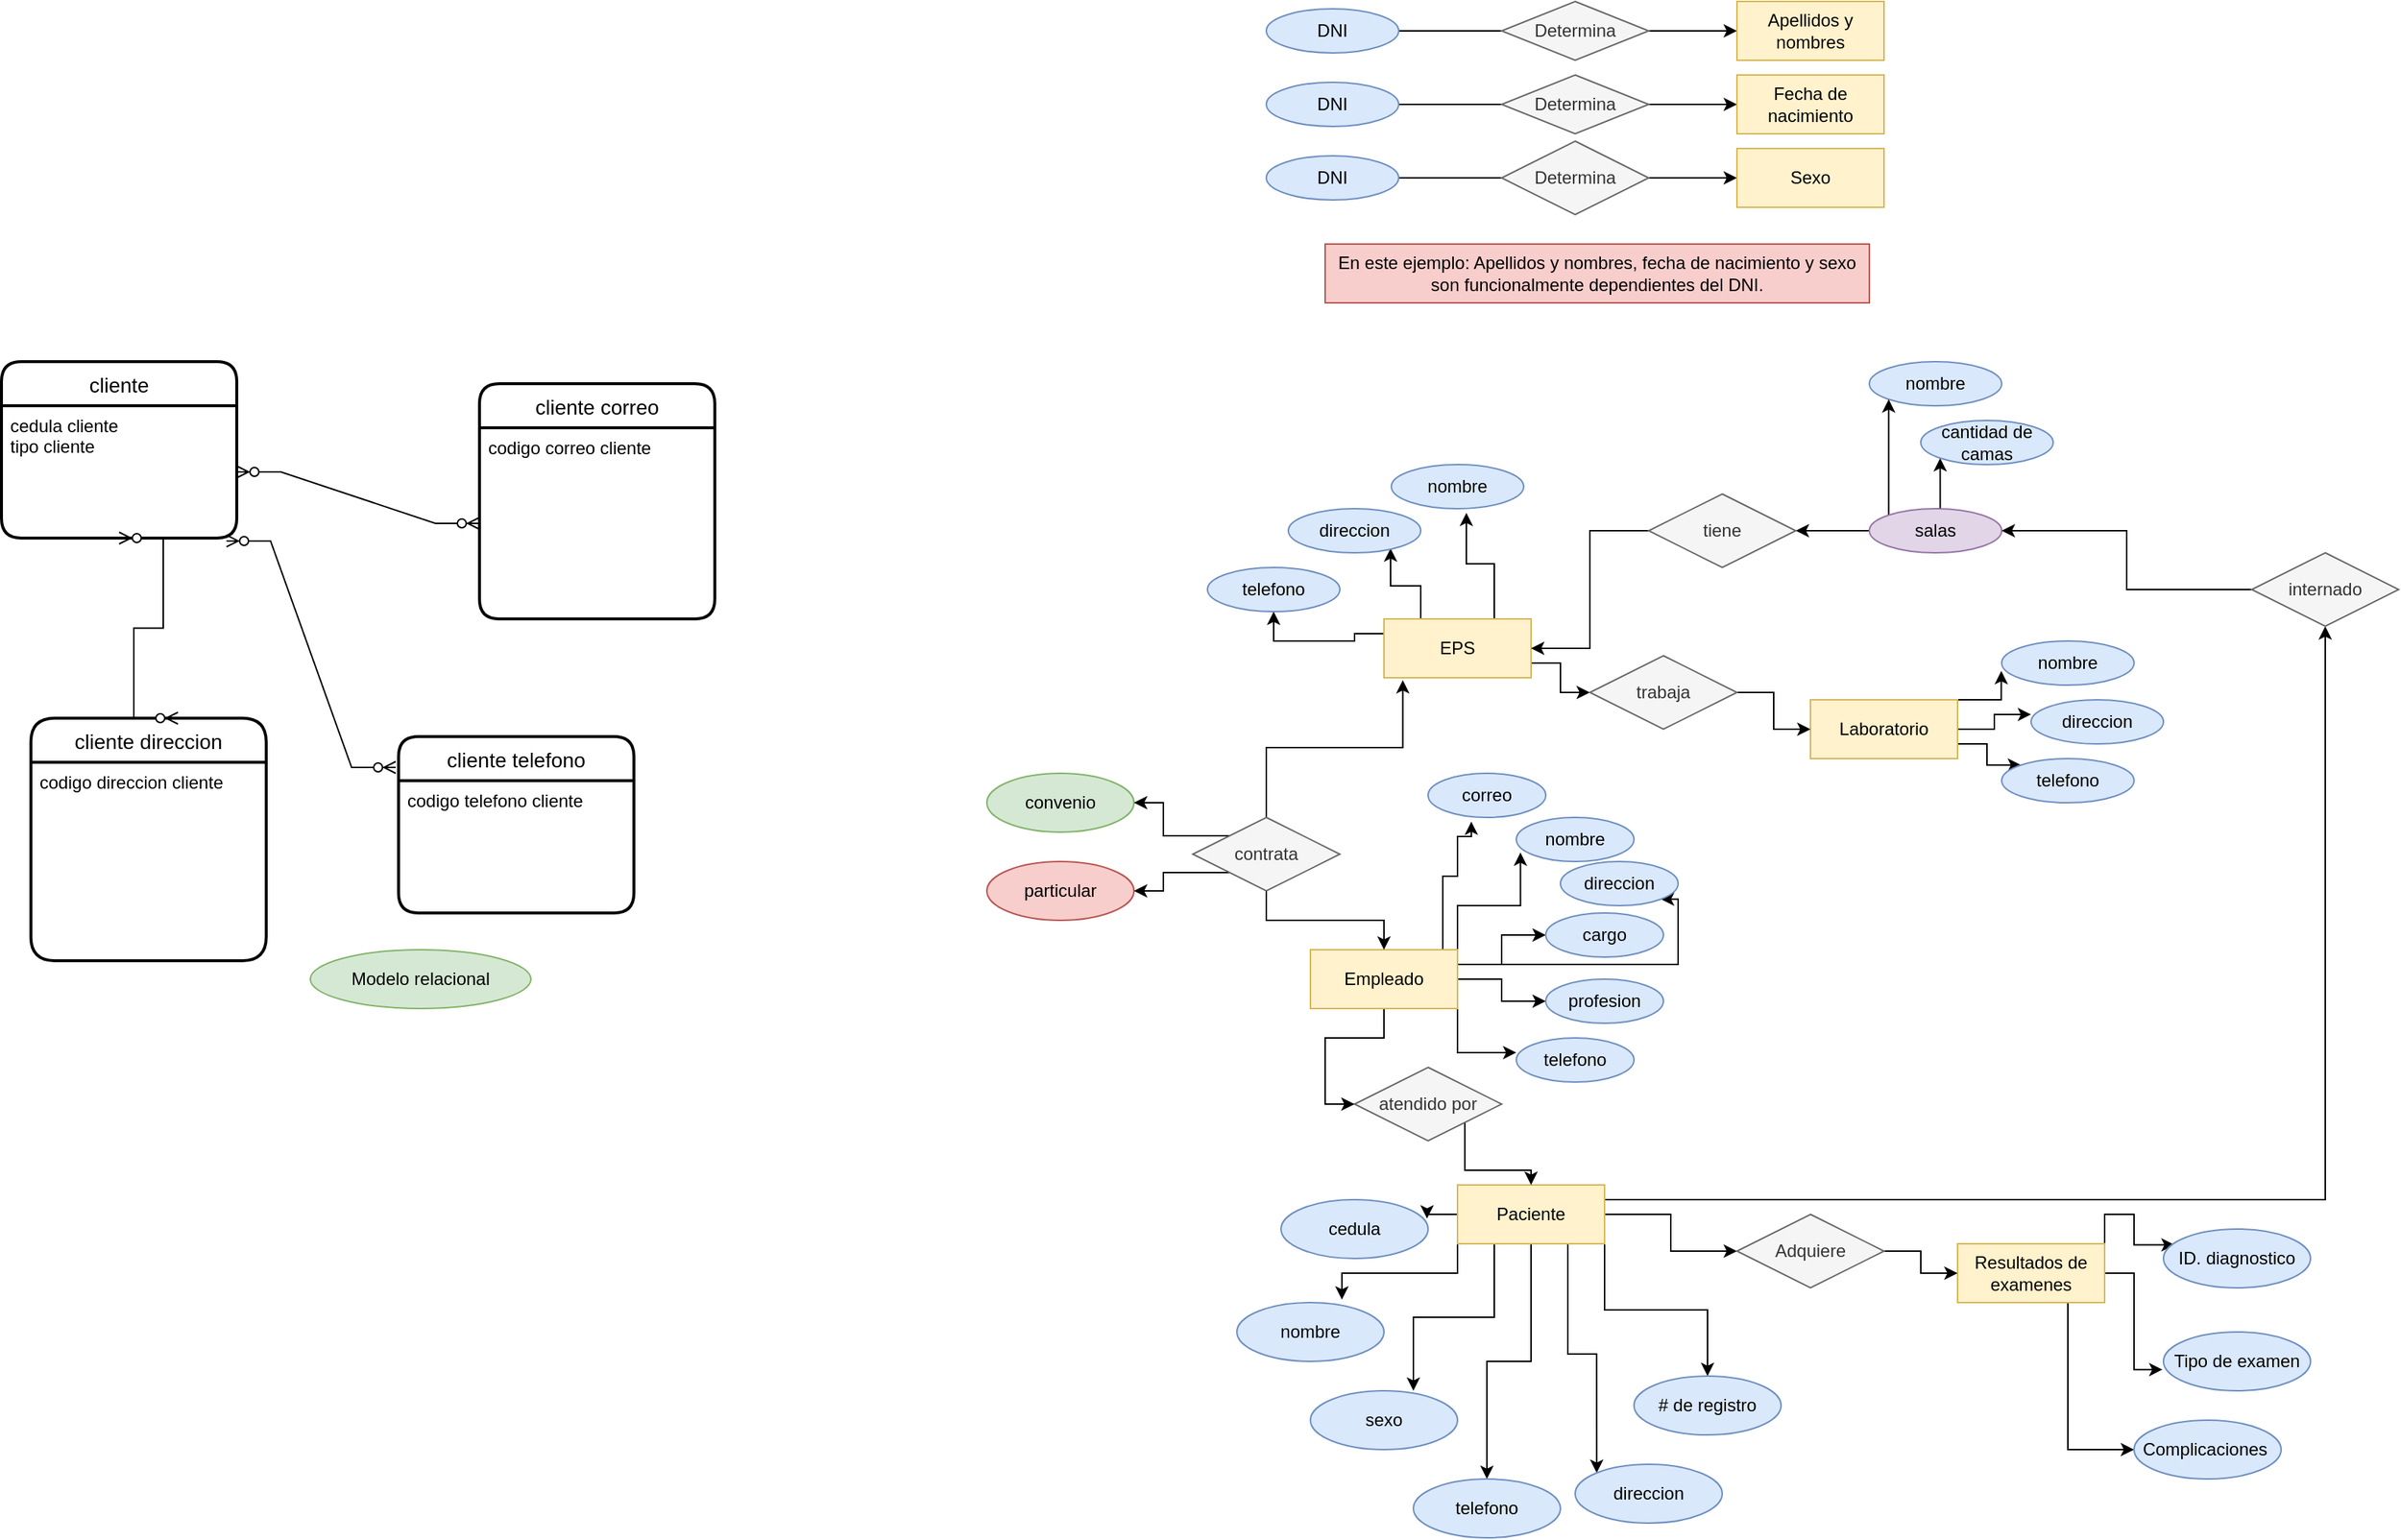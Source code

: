 <mxfile version="20.5.3" type="github">
  <diagram id="R2lEEEUBdFMjLlhIrx00" name="Page-1">
    <mxGraphModel dx="1443" dy="326" grid="1" gridSize="10" guides="1" tooltips="1" connect="1" arrows="1" fold="1" page="1" pageScale="1" pageWidth="850" pageHeight="1100" math="0" shadow="0" extFonts="Permanent Marker^https://fonts.googleapis.com/css?family=Permanent+Marker">
      <root>
        <mxCell id="0" />
        <mxCell id="1" parent="0" />
        <mxCell id="wcv3OCUCdkgHgL7QRKe5-50" style="edgeStyle=orthogonalEdgeStyle;rounded=0;orthogonalLoop=1;jettySize=auto;html=1;exitX=1;exitY=0.75;exitDx=0;exitDy=0;entryX=0;entryY=0.5;entryDx=0;entryDy=0;" parent="1" source="wcv3OCUCdkgHgL7QRKe5-1" target="wcv3OCUCdkgHgL7QRKe5-33" edge="1">
          <mxGeometry relative="1" as="geometry" />
        </mxCell>
        <mxCell id="wcv3OCUCdkgHgL7QRKe5-56" style="edgeStyle=orthogonalEdgeStyle;rounded=0;orthogonalLoop=1;jettySize=auto;html=1;exitX=0.75;exitY=0;exitDx=0;exitDy=0;entryX=0.567;entryY=1.094;entryDx=0;entryDy=0;entryPerimeter=0;" parent="1" source="wcv3OCUCdkgHgL7QRKe5-1" target="wcv3OCUCdkgHgL7QRKe5-31" edge="1">
          <mxGeometry relative="1" as="geometry" />
        </mxCell>
        <mxCell id="wcv3OCUCdkgHgL7QRKe5-57" style="edgeStyle=orthogonalEdgeStyle;rounded=0;orthogonalLoop=1;jettySize=auto;html=1;exitX=0.25;exitY=0;exitDx=0;exitDy=0;entryX=0.772;entryY=0.899;entryDx=0;entryDy=0;entryPerimeter=0;" parent="1" source="wcv3OCUCdkgHgL7QRKe5-1" target="wcv3OCUCdkgHgL7QRKe5-32" edge="1">
          <mxGeometry relative="1" as="geometry" />
        </mxCell>
        <mxCell id="wcv3OCUCdkgHgL7QRKe5-59" style="edgeStyle=orthogonalEdgeStyle;rounded=0;orthogonalLoop=1;jettySize=auto;html=1;exitX=0;exitY=0.25;exitDx=0;exitDy=0;" parent="1" source="wcv3OCUCdkgHgL7QRKe5-1" target="wcv3OCUCdkgHgL7QRKe5-19" edge="1">
          <mxGeometry relative="1" as="geometry" />
        </mxCell>
        <mxCell id="wcv3OCUCdkgHgL7QRKe5-1" value="EPS" style="whiteSpace=wrap;html=1;align=center;fillColor=#fff2cc;strokeColor=#d6b656;" parent="1" vertex="1">
          <mxGeometry x="110" y="455" width="100" height="40" as="geometry" />
        </mxCell>
        <mxCell id="wcv3OCUCdkgHgL7QRKe5-3" value="nombre" style="ellipse;whiteSpace=wrap;html=1;align=center;fillColor=#dae8fc;strokeColor=#6c8ebf;" parent="1" vertex="1">
          <mxGeometry x="440" y="280" width="90" height="30" as="geometry" />
        </mxCell>
        <mxCell id="wcv3OCUCdkgHgL7QRKe5-52" style="edgeStyle=orthogonalEdgeStyle;rounded=0;orthogonalLoop=1;jettySize=auto;html=1;exitX=1;exitY=0;exitDx=0;exitDy=0;entryX=-0.003;entryY=0.68;entryDx=0;entryDy=0;entryPerimeter=0;" parent="1" source="wcv3OCUCdkgHgL7QRKe5-4" target="wcv3OCUCdkgHgL7QRKe5-37" edge="1">
          <mxGeometry relative="1" as="geometry" />
        </mxCell>
        <mxCell id="wcv3OCUCdkgHgL7QRKe5-53" style="edgeStyle=orthogonalEdgeStyle;rounded=0;orthogonalLoop=1;jettySize=auto;html=1;exitX=1;exitY=0.5;exitDx=0;exitDy=0;entryX=0;entryY=0.333;entryDx=0;entryDy=0;entryPerimeter=0;" parent="1" source="wcv3OCUCdkgHgL7QRKe5-4" target="wcv3OCUCdkgHgL7QRKe5-36" edge="1">
          <mxGeometry relative="1" as="geometry" />
        </mxCell>
        <mxCell id="wcv3OCUCdkgHgL7QRKe5-54" style="edgeStyle=orthogonalEdgeStyle;rounded=0;orthogonalLoop=1;jettySize=auto;html=1;exitX=1;exitY=0.75;exitDx=0;exitDy=0;entryX=0;entryY=0;entryDx=0;entryDy=0;" parent="1" source="wcv3OCUCdkgHgL7QRKe5-4" target="wcv3OCUCdkgHgL7QRKe5-35" edge="1">
          <mxGeometry relative="1" as="geometry" />
        </mxCell>
        <mxCell id="wcv3OCUCdkgHgL7QRKe5-4" value="Laboratorio" style="whiteSpace=wrap;html=1;align=center;fillColor=#fff2cc;strokeColor=#d6b656;" parent="1" vertex="1">
          <mxGeometry x="400" y="510" width="100" height="40" as="geometry" />
        </mxCell>
        <mxCell id="wcv3OCUCdkgHgL7QRKe5-42" style="edgeStyle=orthogonalEdgeStyle;rounded=0;orthogonalLoop=1;jettySize=auto;html=1;exitX=1;exitY=0.25;exitDx=0;exitDy=0;entryX=0.5;entryY=1;entryDx=0;entryDy=0;" parent="1" source="wcv3OCUCdkgHgL7QRKe5-5" target="wcv3OCUCdkgHgL7QRKe5-40" edge="1">
          <mxGeometry relative="1" as="geometry" />
        </mxCell>
        <mxCell id="wcv3OCUCdkgHgL7QRKe5-77" style="edgeStyle=orthogonalEdgeStyle;rounded=0;orthogonalLoop=1;jettySize=auto;html=1;exitX=0;exitY=0.5;exitDx=0;exitDy=0;entryX=0.993;entryY=0.321;entryDx=0;entryDy=0;entryPerimeter=0;" parent="1" source="wcv3OCUCdkgHgL7QRKe5-5" target="wcv3OCUCdkgHgL7QRKe5-11" edge="1">
          <mxGeometry relative="1" as="geometry" />
        </mxCell>
        <mxCell id="wcv3OCUCdkgHgL7QRKe5-78" style="edgeStyle=orthogonalEdgeStyle;rounded=0;orthogonalLoop=1;jettySize=auto;html=1;exitX=0;exitY=1;exitDx=0;exitDy=0;entryX=0.714;entryY=-0.05;entryDx=0;entryDy=0;entryPerimeter=0;" parent="1" source="wcv3OCUCdkgHgL7QRKe5-5" target="wcv3OCUCdkgHgL7QRKe5-15" edge="1">
          <mxGeometry relative="1" as="geometry" />
        </mxCell>
        <mxCell id="wcv3OCUCdkgHgL7QRKe5-79" style="edgeStyle=orthogonalEdgeStyle;rounded=0;orthogonalLoop=1;jettySize=auto;html=1;exitX=0.25;exitY=1;exitDx=0;exitDy=0;entryX=0.7;entryY=0;entryDx=0;entryDy=0;entryPerimeter=0;" parent="1" source="wcv3OCUCdkgHgL7QRKe5-5" target="wcv3OCUCdkgHgL7QRKe5-16" edge="1">
          <mxGeometry relative="1" as="geometry" />
        </mxCell>
        <mxCell id="wcv3OCUCdkgHgL7QRKe5-80" style="edgeStyle=orthogonalEdgeStyle;rounded=0;orthogonalLoop=1;jettySize=auto;html=1;exitX=0.5;exitY=1;exitDx=0;exitDy=0;entryX=0.5;entryY=0;entryDx=0;entryDy=0;" parent="1" source="wcv3OCUCdkgHgL7QRKe5-5" target="wcv3OCUCdkgHgL7QRKe5-14" edge="1">
          <mxGeometry relative="1" as="geometry" />
        </mxCell>
        <mxCell id="wcv3OCUCdkgHgL7QRKe5-81" style="edgeStyle=orthogonalEdgeStyle;rounded=0;orthogonalLoop=1;jettySize=auto;html=1;exitX=0.75;exitY=1;exitDx=0;exitDy=0;entryX=0;entryY=0;entryDx=0;entryDy=0;" parent="1" source="wcv3OCUCdkgHgL7QRKe5-5" target="wcv3OCUCdkgHgL7QRKe5-13" edge="1">
          <mxGeometry relative="1" as="geometry" />
        </mxCell>
        <mxCell id="wcv3OCUCdkgHgL7QRKe5-82" style="edgeStyle=orthogonalEdgeStyle;rounded=0;orthogonalLoop=1;jettySize=auto;html=1;exitX=1;exitY=1;exitDx=0;exitDy=0;" parent="1" source="wcv3OCUCdkgHgL7QRKe5-5" target="wcv3OCUCdkgHgL7QRKe5-12" edge="1">
          <mxGeometry relative="1" as="geometry" />
        </mxCell>
        <mxCell id="wcv3OCUCdkgHgL7QRKe5-83" style="edgeStyle=orthogonalEdgeStyle;rounded=0;orthogonalLoop=1;jettySize=auto;html=1;exitX=1;exitY=0.5;exitDx=0;exitDy=0;" parent="1" source="wcv3OCUCdkgHgL7QRKe5-5" target="wcv3OCUCdkgHgL7QRKe5-7" edge="1">
          <mxGeometry relative="1" as="geometry" />
        </mxCell>
        <mxCell id="wcv3OCUCdkgHgL7QRKe5-5" value="Paciente" style="whiteSpace=wrap;html=1;align=center;fillColor=#fff2cc;strokeColor=#d6b656;" parent="1" vertex="1">
          <mxGeometry x="160" y="840" width="100" height="40" as="geometry" />
        </mxCell>
        <mxCell id="wcv3OCUCdkgHgL7QRKe5-85" style="edgeStyle=orthogonalEdgeStyle;rounded=0;orthogonalLoop=1;jettySize=auto;html=1;exitX=1;exitY=0;exitDx=0;exitDy=0;entryX=0.076;entryY=0.269;entryDx=0;entryDy=0;entryPerimeter=0;" parent="1" source="wcv3OCUCdkgHgL7QRKe5-6" target="wcv3OCUCdkgHgL7QRKe5-8" edge="1">
          <mxGeometry relative="1" as="geometry" />
        </mxCell>
        <mxCell id="wcv3OCUCdkgHgL7QRKe5-86" style="edgeStyle=orthogonalEdgeStyle;rounded=0;orthogonalLoop=1;jettySize=auto;html=1;exitX=1;exitY=0.5;exitDx=0;exitDy=0;entryX=-0.007;entryY=0.64;entryDx=0;entryDy=0;entryPerimeter=0;" parent="1" source="wcv3OCUCdkgHgL7QRKe5-6" target="wcv3OCUCdkgHgL7QRKe5-9" edge="1">
          <mxGeometry relative="1" as="geometry" />
        </mxCell>
        <mxCell id="wcv3OCUCdkgHgL7QRKe5-87" style="edgeStyle=orthogonalEdgeStyle;rounded=0;orthogonalLoop=1;jettySize=auto;html=1;exitX=0.75;exitY=1;exitDx=0;exitDy=0;entryX=0;entryY=0.5;entryDx=0;entryDy=0;" parent="1" source="wcv3OCUCdkgHgL7QRKe5-6" target="wcv3OCUCdkgHgL7QRKe5-10" edge="1">
          <mxGeometry relative="1" as="geometry" />
        </mxCell>
        <mxCell id="wcv3OCUCdkgHgL7QRKe5-6" value="Resultados de examenes" style="whiteSpace=wrap;html=1;align=center;fillColor=#fff2cc;strokeColor=#d6b656;" parent="1" vertex="1">
          <mxGeometry x="500" y="880" width="100" height="40" as="geometry" />
        </mxCell>
        <mxCell id="wcv3OCUCdkgHgL7QRKe5-84" style="edgeStyle=orthogonalEdgeStyle;rounded=0;orthogonalLoop=1;jettySize=auto;html=1;exitX=1;exitY=0.5;exitDx=0;exitDy=0;entryX=0;entryY=0.5;entryDx=0;entryDy=0;" parent="1" source="wcv3OCUCdkgHgL7QRKe5-7" target="wcv3OCUCdkgHgL7QRKe5-6" edge="1">
          <mxGeometry relative="1" as="geometry" />
        </mxCell>
        <mxCell id="wcv3OCUCdkgHgL7QRKe5-7" value="Adquiere" style="shape=rhombus;perimeter=rhombusPerimeter;whiteSpace=wrap;html=1;align=center;fillColor=#f5f5f5;fontColor=#333333;strokeColor=#666666;" parent="1" vertex="1">
          <mxGeometry x="350" y="860" width="100" height="50" as="geometry" />
        </mxCell>
        <mxCell id="wcv3OCUCdkgHgL7QRKe5-8" value="ID. diagnostico" style="ellipse;whiteSpace=wrap;html=1;align=center;fillColor=#dae8fc;strokeColor=#6c8ebf;" parent="1" vertex="1">
          <mxGeometry x="640" y="870" width="100" height="40" as="geometry" />
        </mxCell>
        <mxCell id="wcv3OCUCdkgHgL7QRKe5-9" value="Tipo de examen" style="ellipse;whiteSpace=wrap;html=1;align=center;fillColor=#dae8fc;strokeColor=#6c8ebf;" parent="1" vertex="1">
          <mxGeometry x="640" y="940" width="100" height="40" as="geometry" />
        </mxCell>
        <mxCell id="wcv3OCUCdkgHgL7QRKe5-10" value="Complicaciones&amp;nbsp;" style="ellipse;whiteSpace=wrap;html=1;align=center;fillColor=#dae8fc;strokeColor=#6c8ebf;" parent="1" vertex="1">
          <mxGeometry x="620" y="1000" width="100" height="40" as="geometry" />
        </mxCell>
        <mxCell id="wcv3OCUCdkgHgL7QRKe5-11" value="cedula" style="ellipse;whiteSpace=wrap;html=1;align=center;fillColor=#dae8fc;strokeColor=#6c8ebf;" parent="1" vertex="1">
          <mxGeometry x="40" y="850" width="100" height="40" as="geometry" />
        </mxCell>
        <mxCell id="wcv3OCUCdkgHgL7QRKe5-12" value="# de registro" style="ellipse;whiteSpace=wrap;html=1;align=center;fillColor=#dae8fc;strokeColor=#6c8ebf;" parent="1" vertex="1">
          <mxGeometry x="280" y="970" width="100" height="40" as="geometry" />
        </mxCell>
        <mxCell id="wcv3OCUCdkgHgL7QRKe5-13" value="direccion" style="ellipse;whiteSpace=wrap;html=1;align=center;fillColor=#dae8fc;strokeColor=#6c8ebf;" parent="1" vertex="1">
          <mxGeometry x="240" y="1030" width="100" height="40" as="geometry" />
        </mxCell>
        <mxCell id="wcv3OCUCdkgHgL7QRKe5-14" value="telefono" style="ellipse;whiteSpace=wrap;html=1;align=center;fillColor=#dae8fc;strokeColor=#6c8ebf;" parent="1" vertex="1">
          <mxGeometry x="130" y="1040" width="100" height="40" as="geometry" />
        </mxCell>
        <mxCell id="wcv3OCUCdkgHgL7QRKe5-15" value="nombre" style="ellipse;whiteSpace=wrap;html=1;align=center;fillColor=#dae8fc;strokeColor=#6c8ebf;" parent="1" vertex="1">
          <mxGeometry x="10" y="920" width="100" height="40" as="geometry" />
        </mxCell>
        <mxCell id="wcv3OCUCdkgHgL7QRKe5-16" value="sexo" style="ellipse;whiteSpace=wrap;html=1;align=center;fillColor=#dae8fc;strokeColor=#6c8ebf;" parent="1" vertex="1">
          <mxGeometry x="60" y="980" width="100" height="40" as="geometry" />
        </mxCell>
        <mxCell id="wcv3OCUCdkgHgL7QRKe5-76" style="edgeStyle=orthogonalEdgeStyle;rounded=0;orthogonalLoop=1;jettySize=auto;html=1;exitX=1;exitY=1;exitDx=0;exitDy=0;" parent="1" source="wcv3OCUCdkgHgL7QRKe5-17" target="wcv3OCUCdkgHgL7QRKe5-5" edge="1">
          <mxGeometry relative="1" as="geometry" />
        </mxCell>
        <mxCell id="wcv3OCUCdkgHgL7QRKe5-17" value="atendido por" style="shape=rhombus;perimeter=rhombusPerimeter;whiteSpace=wrap;html=1;align=center;fillColor=#f5f5f5;fontColor=#333333;strokeColor=#666666;" parent="1" vertex="1">
          <mxGeometry x="90" y="760" width="100" height="50" as="geometry" />
        </mxCell>
        <mxCell id="wcv3OCUCdkgHgL7QRKe5-65" style="edgeStyle=orthogonalEdgeStyle;rounded=0;orthogonalLoop=1;jettySize=auto;html=1;entryX=0.367;entryY=1.094;entryDx=0;entryDy=0;entryPerimeter=0;" parent="1" target="wcv3OCUCdkgHgL7QRKe5-20" edge="1">
          <mxGeometry relative="1" as="geometry">
            <mxPoint x="160" y="680" as="sourcePoint" />
            <Array as="points">
              <mxPoint x="150" y="680" />
              <mxPoint x="150" y="630" />
              <mxPoint x="160" y="630" />
              <mxPoint x="160" y="603" />
              <mxPoint x="169" y="603" />
            </Array>
          </mxGeometry>
        </mxCell>
        <mxCell id="wcv3OCUCdkgHgL7QRKe5-68" style="edgeStyle=orthogonalEdgeStyle;rounded=0;orthogonalLoop=1;jettySize=auto;html=1;exitX=1;exitY=0;exitDx=0;exitDy=0;entryX=0.035;entryY=0.795;entryDx=0;entryDy=0;entryPerimeter=0;" parent="1" source="wcv3OCUCdkgHgL7QRKe5-18" target="wcv3OCUCdkgHgL7QRKe5-26" edge="1">
          <mxGeometry relative="1" as="geometry" />
        </mxCell>
        <mxCell id="wcv3OCUCdkgHgL7QRKe5-69" style="edgeStyle=orthogonalEdgeStyle;rounded=0;orthogonalLoop=1;jettySize=auto;html=1;exitX=1;exitY=0.25;exitDx=0;exitDy=0;entryX=1;entryY=1;entryDx=0;entryDy=0;" parent="1" source="wcv3OCUCdkgHgL7QRKe5-18" target="wcv3OCUCdkgHgL7QRKe5-27" edge="1">
          <mxGeometry relative="1" as="geometry">
            <Array as="points">
              <mxPoint x="310" y="690" />
              <mxPoint x="310" y="645" />
            </Array>
          </mxGeometry>
        </mxCell>
        <mxCell id="wcv3OCUCdkgHgL7QRKe5-70" style="edgeStyle=orthogonalEdgeStyle;rounded=0;orthogonalLoop=1;jettySize=auto;html=1;exitX=1;exitY=0.25;exitDx=0;exitDy=0;entryX=0;entryY=0.5;entryDx=0;entryDy=0;" parent="1" source="wcv3OCUCdkgHgL7QRKe5-18" target="wcv3OCUCdkgHgL7QRKe5-28" edge="1">
          <mxGeometry relative="1" as="geometry" />
        </mxCell>
        <mxCell id="wcv3OCUCdkgHgL7QRKe5-71" style="edgeStyle=orthogonalEdgeStyle;rounded=0;orthogonalLoop=1;jettySize=auto;html=1;exitX=1;exitY=0.5;exitDx=0;exitDy=0;entryX=0;entryY=0.5;entryDx=0;entryDy=0;" parent="1" source="wcv3OCUCdkgHgL7QRKe5-18" target="wcv3OCUCdkgHgL7QRKe5-29" edge="1">
          <mxGeometry relative="1" as="geometry" />
        </mxCell>
        <mxCell id="wcv3OCUCdkgHgL7QRKe5-72" style="edgeStyle=orthogonalEdgeStyle;rounded=0;orthogonalLoop=1;jettySize=auto;html=1;exitX=1;exitY=1;exitDx=0;exitDy=0;entryX=0;entryY=0.333;entryDx=0;entryDy=0;entryPerimeter=0;" parent="1" source="wcv3OCUCdkgHgL7QRKe5-18" target="wcv3OCUCdkgHgL7QRKe5-25" edge="1">
          <mxGeometry relative="1" as="geometry" />
        </mxCell>
        <mxCell id="wcv3OCUCdkgHgL7QRKe5-73" style="edgeStyle=orthogonalEdgeStyle;rounded=0;orthogonalLoop=1;jettySize=auto;html=1;exitX=0.5;exitY=1;exitDx=0;exitDy=0;entryX=0;entryY=0.5;entryDx=0;entryDy=0;" parent="1" source="wcv3OCUCdkgHgL7QRKe5-18" target="wcv3OCUCdkgHgL7QRKe5-17" edge="1">
          <mxGeometry relative="1" as="geometry" />
        </mxCell>
        <mxCell id="wcv3OCUCdkgHgL7QRKe5-18" value="Empleado" style="whiteSpace=wrap;html=1;align=center;fillColor=#fff2cc;strokeColor=#d6b656;" parent="1" vertex="1">
          <mxGeometry x="60" y="680" width="100" height="40" as="geometry" />
        </mxCell>
        <mxCell id="wcv3OCUCdkgHgL7QRKe5-19" value="telefono" style="ellipse;whiteSpace=wrap;html=1;align=center;fillColor=#dae8fc;strokeColor=#6c8ebf;" parent="1" vertex="1">
          <mxGeometry x="-10" y="420" width="90" height="30" as="geometry" />
        </mxCell>
        <mxCell id="wcv3OCUCdkgHgL7QRKe5-20" value="correo" style="ellipse;whiteSpace=wrap;html=1;align=center;fillColor=#dae8fc;strokeColor=#6c8ebf;" parent="1" vertex="1">
          <mxGeometry x="140" y="560" width="80" height="30" as="geometry" />
        </mxCell>
        <mxCell id="wcv3OCUCdkgHgL7QRKe5-22" value="particular" style="ellipse;whiteSpace=wrap;html=1;align=center;fillColor=#f8cecc;strokeColor=#b85450;" parent="1" vertex="1">
          <mxGeometry x="-160" y="620" width="100" height="40" as="geometry" />
        </mxCell>
        <mxCell id="wcv3OCUCdkgHgL7QRKe5-23" value="convenio" style="ellipse;whiteSpace=wrap;html=1;align=center;fillColor=#d5e8d4;strokeColor=#82b366;" parent="1" vertex="1">
          <mxGeometry x="-160" y="560" width="100" height="40" as="geometry" />
        </mxCell>
        <mxCell id="wcv3OCUCdkgHgL7QRKe5-61" style="edgeStyle=orthogonalEdgeStyle;rounded=0;orthogonalLoop=1;jettySize=auto;html=1;exitX=0;exitY=0;exitDx=0;exitDy=0;entryX=1;entryY=0.5;entryDx=0;entryDy=0;" parent="1" source="wcv3OCUCdkgHgL7QRKe5-24" target="wcv3OCUCdkgHgL7QRKe5-23" edge="1">
          <mxGeometry relative="1" as="geometry" />
        </mxCell>
        <mxCell id="wcv3OCUCdkgHgL7QRKe5-62" style="edgeStyle=orthogonalEdgeStyle;rounded=0;orthogonalLoop=1;jettySize=auto;html=1;exitX=0;exitY=1;exitDx=0;exitDy=0;entryX=1;entryY=0.5;entryDx=0;entryDy=0;" parent="1" source="wcv3OCUCdkgHgL7QRKe5-24" target="wcv3OCUCdkgHgL7QRKe5-22" edge="1">
          <mxGeometry relative="1" as="geometry" />
        </mxCell>
        <mxCell id="wcv3OCUCdkgHgL7QRKe5-63" style="edgeStyle=orthogonalEdgeStyle;rounded=0;orthogonalLoop=1;jettySize=auto;html=1;exitX=0.5;exitY=0;exitDx=0;exitDy=0;entryX=0.128;entryY=1.041;entryDx=0;entryDy=0;entryPerimeter=0;" parent="1" source="wcv3OCUCdkgHgL7QRKe5-24" target="wcv3OCUCdkgHgL7QRKe5-1" edge="1">
          <mxGeometry relative="1" as="geometry" />
        </mxCell>
        <mxCell id="wcv3OCUCdkgHgL7QRKe5-64" style="edgeStyle=orthogonalEdgeStyle;rounded=0;orthogonalLoop=1;jettySize=auto;html=1;exitX=0.5;exitY=1;exitDx=0;exitDy=0;" parent="1" source="wcv3OCUCdkgHgL7QRKe5-24" target="wcv3OCUCdkgHgL7QRKe5-18" edge="1">
          <mxGeometry relative="1" as="geometry" />
        </mxCell>
        <mxCell id="wcv3OCUCdkgHgL7QRKe5-24" value="contrata" style="shape=rhombus;perimeter=rhombusPerimeter;whiteSpace=wrap;html=1;align=center;fillColor=#f5f5f5;fontColor=#333333;strokeColor=#666666;" parent="1" vertex="1">
          <mxGeometry x="-20" y="590" width="100" height="50" as="geometry" />
        </mxCell>
        <mxCell id="wcv3OCUCdkgHgL7QRKe5-25" value="telefono" style="ellipse;whiteSpace=wrap;html=1;align=center;fillColor=#dae8fc;strokeColor=#6c8ebf;" parent="1" vertex="1">
          <mxGeometry x="200" y="740" width="80" height="30" as="geometry" />
        </mxCell>
        <mxCell id="wcv3OCUCdkgHgL7QRKe5-26" value="nombre" style="ellipse;whiteSpace=wrap;html=1;align=center;fillColor=#dae8fc;strokeColor=#6c8ebf;" parent="1" vertex="1">
          <mxGeometry x="200" y="590" width="80" height="30" as="geometry" />
        </mxCell>
        <mxCell id="wcv3OCUCdkgHgL7QRKe5-27" value="direccion" style="ellipse;whiteSpace=wrap;html=1;align=center;fillColor=#dae8fc;strokeColor=#6c8ebf;" parent="1" vertex="1">
          <mxGeometry x="230" y="620" width="80" height="30" as="geometry" />
        </mxCell>
        <mxCell id="wcv3OCUCdkgHgL7QRKe5-28" value="cargo" style="ellipse;whiteSpace=wrap;html=1;align=center;fillColor=#dae8fc;strokeColor=#6c8ebf;" parent="1" vertex="1">
          <mxGeometry x="220" y="655" width="80" height="30" as="geometry" />
        </mxCell>
        <mxCell id="wcv3OCUCdkgHgL7QRKe5-29" value="profesion" style="ellipse;whiteSpace=wrap;html=1;align=center;fillColor=#dae8fc;strokeColor=#6c8ebf;" parent="1" vertex="1">
          <mxGeometry x="220" y="700" width="80" height="30" as="geometry" />
        </mxCell>
        <mxCell id="wcv3OCUCdkgHgL7QRKe5-31" value="nombre" style="ellipse;whiteSpace=wrap;html=1;align=center;fillColor=#dae8fc;strokeColor=#6c8ebf;" parent="1" vertex="1">
          <mxGeometry x="115" y="350" width="90" height="30" as="geometry" />
        </mxCell>
        <mxCell id="wcv3OCUCdkgHgL7QRKe5-32" value="direccion" style="ellipse;whiteSpace=wrap;html=1;align=center;fillColor=#dae8fc;strokeColor=#6c8ebf;" parent="1" vertex="1">
          <mxGeometry x="45" y="380" width="90" height="30" as="geometry" />
        </mxCell>
        <mxCell id="wcv3OCUCdkgHgL7QRKe5-51" style="edgeStyle=orthogonalEdgeStyle;rounded=0;orthogonalLoop=1;jettySize=auto;html=1;exitX=1;exitY=0.5;exitDx=0;exitDy=0;entryX=0;entryY=0.5;entryDx=0;entryDy=0;" parent="1" source="wcv3OCUCdkgHgL7QRKe5-33" target="wcv3OCUCdkgHgL7QRKe5-4" edge="1">
          <mxGeometry relative="1" as="geometry" />
        </mxCell>
        <mxCell id="wcv3OCUCdkgHgL7QRKe5-33" value="trabaja" style="shape=rhombus;perimeter=rhombusPerimeter;whiteSpace=wrap;html=1;align=center;fillColor=#f5f5f5;fontColor=#333333;strokeColor=#666666;" parent="1" vertex="1">
          <mxGeometry x="250" y="480" width="100" height="50" as="geometry" />
        </mxCell>
        <mxCell id="wcv3OCUCdkgHgL7QRKe5-44" style="edgeStyle=orthogonalEdgeStyle;rounded=0;orthogonalLoop=1;jettySize=auto;html=1;exitX=0.5;exitY=0;exitDx=0;exitDy=0;entryX=0;entryY=1;entryDx=0;entryDy=0;" parent="1" source="wcv3OCUCdkgHgL7QRKe5-34" target="wcv3OCUCdkgHgL7QRKe5-39" edge="1">
          <mxGeometry relative="1" as="geometry" />
        </mxCell>
        <mxCell id="wcv3OCUCdkgHgL7QRKe5-46" style="edgeStyle=orthogonalEdgeStyle;rounded=0;orthogonalLoop=1;jettySize=auto;html=1;exitX=0;exitY=0;exitDx=0;exitDy=0;entryX=0;entryY=1;entryDx=0;entryDy=0;" parent="1" source="wcv3OCUCdkgHgL7QRKe5-34" target="wcv3OCUCdkgHgL7QRKe5-3" edge="1">
          <mxGeometry relative="1" as="geometry" />
        </mxCell>
        <mxCell id="wcv3OCUCdkgHgL7QRKe5-48" style="edgeStyle=orthogonalEdgeStyle;rounded=0;orthogonalLoop=1;jettySize=auto;html=1;exitX=0;exitY=0.5;exitDx=0;exitDy=0;entryX=1;entryY=0.5;entryDx=0;entryDy=0;" parent="1" source="wcv3OCUCdkgHgL7QRKe5-34" target="wcv3OCUCdkgHgL7QRKe5-38" edge="1">
          <mxGeometry relative="1" as="geometry" />
        </mxCell>
        <mxCell id="wcv3OCUCdkgHgL7QRKe5-34" value="salas" style="ellipse;whiteSpace=wrap;html=1;align=center;fillColor=#e1d5e7;strokeColor=#9673a6;" parent="1" vertex="1">
          <mxGeometry x="440" y="380" width="90" height="30" as="geometry" />
        </mxCell>
        <mxCell id="wcv3OCUCdkgHgL7QRKe5-35" value="telefono" style="ellipse;whiteSpace=wrap;html=1;align=center;fillColor=#dae8fc;strokeColor=#6c8ebf;" parent="1" vertex="1">
          <mxGeometry x="530" y="550" width="90" height="30" as="geometry" />
        </mxCell>
        <mxCell id="wcv3OCUCdkgHgL7QRKe5-36" value="direccion" style="ellipse;whiteSpace=wrap;html=1;align=center;fillColor=#dae8fc;strokeColor=#6c8ebf;" parent="1" vertex="1">
          <mxGeometry x="550" y="510" width="90" height="30" as="geometry" />
        </mxCell>
        <mxCell id="wcv3OCUCdkgHgL7QRKe5-37" value="nombre" style="ellipse;whiteSpace=wrap;html=1;align=center;fillColor=#dae8fc;strokeColor=#6c8ebf;" parent="1" vertex="1">
          <mxGeometry x="530" y="470" width="90" height="30" as="geometry" />
        </mxCell>
        <mxCell id="wcv3OCUCdkgHgL7QRKe5-49" style="edgeStyle=orthogonalEdgeStyle;rounded=0;orthogonalLoop=1;jettySize=auto;html=1;exitX=0;exitY=0.5;exitDx=0;exitDy=0;entryX=1;entryY=0.5;entryDx=0;entryDy=0;" parent="1" source="wcv3OCUCdkgHgL7QRKe5-38" target="wcv3OCUCdkgHgL7QRKe5-1" edge="1">
          <mxGeometry relative="1" as="geometry" />
        </mxCell>
        <mxCell id="wcv3OCUCdkgHgL7QRKe5-38" value="tiene" style="shape=rhombus;perimeter=rhombusPerimeter;whiteSpace=wrap;html=1;align=center;fillColor=#f5f5f5;fontColor=#333333;strokeColor=#666666;" parent="1" vertex="1">
          <mxGeometry x="290" y="370" width="100" height="50" as="geometry" />
        </mxCell>
        <mxCell id="wcv3OCUCdkgHgL7QRKe5-39" value="cantidad de camas" style="ellipse;whiteSpace=wrap;html=1;align=center;fillColor=#dae8fc;strokeColor=#6c8ebf;" parent="1" vertex="1">
          <mxGeometry x="475" y="320" width="90" height="30" as="geometry" />
        </mxCell>
        <mxCell id="wcv3OCUCdkgHgL7QRKe5-43" style="edgeStyle=orthogonalEdgeStyle;rounded=0;orthogonalLoop=1;jettySize=auto;html=1;exitX=0;exitY=0.5;exitDx=0;exitDy=0;entryX=1;entryY=0.5;entryDx=0;entryDy=0;" parent="1" source="wcv3OCUCdkgHgL7QRKe5-40" target="wcv3OCUCdkgHgL7QRKe5-34" edge="1">
          <mxGeometry relative="1" as="geometry" />
        </mxCell>
        <mxCell id="wcv3OCUCdkgHgL7QRKe5-40" value="internado" style="shape=rhombus;perimeter=rhombusPerimeter;whiteSpace=wrap;html=1;align=center;fillColor=#f5f5f5;fontColor=#333333;strokeColor=#666666;" parent="1" vertex="1">
          <mxGeometry x="700" y="410" width="100" height="50" as="geometry" />
        </mxCell>
        <mxCell id="wcv3OCUCdkgHgL7QRKe5-89" value="cliente" style="swimlane;childLayout=stackLayout;horizontal=1;startSize=30;horizontalStack=0;rounded=1;fontSize=14;fontStyle=0;strokeWidth=2;resizeParent=0;resizeLast=1;shadow=0;dashed=0;align=center;" parent="1" vertex="1">
          <mxGeometry x="-830" y="280" width="160" height="120" as="geometry" />
        </mxCell>
        <mxCell id="wcv3OCUCdkgHgL7QRKe5-90" value="cedula cliente&#xa;tipo cliente" style="align=left;strokeColor=none;fillColor=none;spacingLeft=4;fontSize=12;verticalAlign=top;resizable=0;rotatable=0;part=1;" parent="wcv3OCUCdkgHgL7QRKe5-89" vertex="1">
          <mxGeometry y="30" width="160" height="90" as="geometry" />
        </mxCell>
        <mxCell id="wcv3OCUCdkgHgL7QRKe5-91" value="cliente telefono" style="swimlane;childLayout=stackLayout;horizontal=1;startSize=30;horizontalStack=0;rounded=1;fontSize=14;fontStyle=0;strokeWidth=2;resizeParent=0;resizeLast=1;shadow=0;dashed=0;align=center;" parent="1" vertex="1">
          <mxGeometry x="-560" y="535" width="160" height="120" as="geometry" />
        </mxCell>
        <mxCell id="wcv3OCUCdkgHgL7QRKe5-92" value="codigo telefono cliente" style="align=left;strokeColor=none;fillColor=none;spacingLeft=4;fontSize=12;verticalAlign=top;resizable=0;rotatable=0;part=1;" parent="wcv3OCUCdkgHgL7QRKe5-91" vertex="1">
          <mxGeometry y="30" width="160" height="90" as="geometry" />
        </mxCell>
        <mxCell id="wcv3OCUCdkgHgL7QRKe5-93" value="cliente correo" style="swimlane;childLayout=stackLayout;horizontal=1;startSize=30;horizontalStack=0;rounded=1;fontSize=14;fontStyle=0;strokeWidth=2;resizeParent=0;resizeLast=1;shadow=0;dashed=0;align=center;" parent="1" vertex="1">
          <mxGeometry x="-505" y="295" width="160" height="160" as="geometry" />
        </mxCell>
        <mxCell id="wcv3OCUCdkgHgL7QRKe5-94" value="codigo correo cliente" style="align=left;strokeColor=none;fillColor=none;spacingLeft=4;fontSize=12;verticalAlign=top;resizable=0;rotatable=0;part=1;" parent="wcv3OCUCdkgHgL7QRKe5-93" vertex="1">
          <mxGeometry y="30" width="160" height="130" as="geometry" />
        </mxCell>
        <mxCell id="wcv3OCUCdkgHgL7QRKe5-95" value="cliente direccion" style="swimlane;childLayout=stackLayout;horizontal=1;startSize=30;horizontalStack=0;rounded=1;fontSize=14;fontStyle=0;strokeWidth=2;resizeParent=0;resizeLast=1;shadow=0;dashed=0;align=center;arcSize=18;" parent="1" vertex="1">
          <mxGeometry x="-810" y="522.5" width="160" height="165" as="geometry" />
        </mxCell>
        <mxCell id="wcv3OCUCdkgHgL7QRKe5-96" value="codigo direccion cliente" style="align=left;strokeColor=none;fillColor=none;spacingLeft=4;fontSize=12;verticalAlign=top;resizable=0;rotatable=0;part=1;" parent="wcv3OCUCdkgHgL7QRKe5-95" vertex="1">
          <mxGeometry y="30" width="160" height="135" as="geometry" />
        </mxCell>
        <mxCell id="wcv3OCUCdkgHgL7QRKe5-99" value="" style="edgeStyle=entityRelationEdgeStyle;fontSize=12;html=1;endArrow=ERzeroToMany;endFill=1;startArrow=ERzeroToMany;rounded=0;exitX=1;exitY=0.5;exitDx=0;exitDy=0;entryX=0;entryY=0.5;entryDx=0;entryDy=0;" parent="1" source="wcv3OCUCdkgHgL7QRKe5-90" edge="1" target="wcv3OCUCdkgHgL7QRKe5-94">
          <mxGeometry width="100" height="100" relative="1" as="geometry">
            <mxPoint x="-580" y="470" as="sourcePoint" />
            <mxPoint x="-480" y="370" as="targetPoint" />
          </mxGeometry>
        </mxCell>
        <mxCell id="wcv3OCUCdkgHgL7QRKe5-102" value="" style="edgeStyle=entityRelationEdgeStyle;fontSize=12;html=1;endArrow=ERzeroToMany;endFill=1;startArrow=ERzeroToMany;rounded=0;entryX=0.625;entryY=0;entryDx=0;entryDy=0;entryPerimeter=0;exitX=0.5;exitY=1;exitDx=0;exitDy=0;" parent="1" source="wcv3OCUCdkgHgL7QRKe5-90" target="wcv3OCUCdkgHgL7QRKe5-95" edge="1">
          <mxGeometry width="100" height="100" relative="1" as="geometry">
            <mxPoint x="-750" y="410" as="sourcePoint" />
            <mxPoint x="-412" y="540.24" as="targetPoint" />
          </mxGeometry>
        </mxCell>
        <mxCell id="wtwTfxYKDI66hzmUzI1k-1" value="" style="edgeStyle=entityRelationEdgeStyle;fontSize=12;html=1;endArrow=ERzeroToMany;endFill=1;startArrow=ERzeroToMany;rounded=0;exitX=0.956;exitY=1.022;exitDx=0;exitDy=0;exitPerimeter=0;entryX=-0.012;entryY=0.175;entryDx=0;entryDy=0;entryPerimeter=0;" edge="1" parent="1" source="wcv3OCUCdkgHgL7QRKe5-90" target="wcv3OCUCdkgHgL7QRKe5-91">
          <mxGeometry width="100" height="100" relative="1" as="geometry">
            <mxPoint x="-630" y="810" as="sourcePoint" />
            <mxPoint x="-410" y="790" as="targetPoint" />
          </mxGeometry>
        </mxCell>
        <mxCell id="wtwTfxYKDI66hzmUzI1k-4" value="Modelo relacional" style="ellipse;whiteSpace=wrap;html=1;align=center;fillColor=#d5e8d4;strokeColor=#82b366;" vertex="1" parent="1">
          <mxGeometry x="-620" y="680" width="150" height="40" as="geometry" />
        </mxCell>
        <mxCell id="wtwTfxYKDI66hzmUzI1k-14" value="" style="edgeStyle=orthogonalEdgeStyle;rounded=0;orthogonalLoop=1;jettySize=auto;html=1;entryX=0;entryY=0.5;entryDx=0;entryDy=0;" edge="1" parent="1" source="wtwTfxYKDI66hzmUzI1k-5" target="wtwTfxYKDI66hzmUzI1k-6">
          <mxGeometry relative="1" as="geometry" />
        </mxCell>
        <mxCell id="wtwTfxYKDI66hzmUzI1k-5" value="DNI" style="ellipse;whiteSpace=wrap;html=1;align=center;fillColor=#dae8fc;strokeColor=#6c8ebf;" vertex="1" parent="1">
          <mxGeometry x="30" y="40" width="90" height="30" as="geometry" />
        </mxCell>
        <mxCell id="wtwTfxYKDI66hzmUzI1k-6" value="Apellidos y nombres" style="whiteSpace=wrap;html=1;align=center;fillColor=#fff2cc;strokeColor=#d6b656;" vertex="1" parent="1">
          <mxGeometry x="350" y="35" width="100" height="40" as="geometry" />
        </mxCell>
        <mxCell id="wtwTfxYKDI66hzmUzI1k-16" value="" style="edgeStyle=orthogonalEdgeStyle;rounded=0;orthogonalLoop=1;jettySize=auto;html=1;entryX=0;entryY=0.5;entryDx=0;entryDy=0;" edge="1" parent="1" source="wtwTfxYKDI66hzmUzI1k-7" target="wtwTfxYKDI66hzmUzI1k-9">
          <mxGeometry relative="1" as="geometry" />
        </mxCell>
        <mxCell id="wtwTfxYKDI66hzmUzI1k-7" value="DNI" style="ellipse;whiteSpace=wrap;html=1;align=center;fillColor=#dae8fc;strokeColor=#6c8ebf;" vertex="1" parent="1">
          <mxGeometry x="30" y="90" width="90" height="30" as="geometry" />
        </mxCell>
        <mxCell id="wtwTfxYKDI66hzmUzI1k-18" value="" style="edgeStyle=orthogonalEdgeStyle;rounded=0;orthogonalLoop=1;jettySize=auto;html=1;" edge="1" parent="1" source="wtwTfxYKDI66hzmUzI1k-8" target="wtwTfxYKDI66hzmUzI1k-10">
          <mxGeometry relative="1" as="geometry" />
        </mxCell>
        <mxCell id="wtwTfxYKDI66hzmUzI1k-8" value="DNI" style="ellipse;whiteSpace=wrap;html=1;align=center;fillColor=#dae8fc;strokeColor=#6c8ebf;" vertex="1" parent="1">
          <mxGeometry x="30" y="140" width="90" height="30" as="geometry" />
        </mxCell>
        <mxCell id="wtwTfxYKDI66hzmUzI1k-9" value="Fecha de nacimiento" style="whiteSpace=wrap;html=1;align=center;fillColor=#fff2cc;strokeColor=#d6b656;" vertex="1" parent="1">
          <mxGeometry x="350" y="85" width="100" height="40" as="geometry" />
        </mxCell>
        <mxCell id="wtwTfxYKDI66hzmUzI1k-10" value="Sexo" style="whiteSpace=wrap;html=1;align=center;fillColor=#fff2cc;strokeColor=#d6b656;" vertex="1" parent="1">
          <mxGeometry x="350" y="135" width="100" height="40" as="geometry" />
        </mxCell>
        <mxCell id="wtwTfxYKDI66hzmUzI1k-11" value="Determina" style="shape=rhombus;perimeter=rhombusPerimeter;whiteSpace=wrap;html=1;align=center;fillColor=#f5f5f5;fontColor=#333333;strokeColor=#666666;" vertex="1" parent="1">
          <mxGeometry x="190" y="35" width="100" height="40" as="geometry" />
        </mxCell>
        <mxCell id="wtwTfxYKDI66hzmUzI1k-12" value="Determina" style="shape=rhombus;perimeter=rhombusPerimeter;whiteSpace=wrap;html=1;align=center;fillColor=#f5f5f5;fontColor=#333333;strokeColor=#666666;" vertex="1" parent="1">
          <mxGeometry x="190" y="85" width="100" height="40" as="geometry" />
        </mxCell>
        <mxCell id="wtwTfxYKDI66hzmUzI1k-13" value="Determina" style="shape=rhombus;perimeter=rhombusPerimeter;whiteSpace=wrap;html=1;align=center;fillColor=#f5f5f5;fontColor=#333333;strokeColor=#666666;" vertex="1" parent="1">
          <mxGeometry x="190" y="130" width="100" height="50" as="geometry" />
        </mxCell>
        <mxCell id="wtwTfxYKDI66hzmUzI1k-19" value="En este ejemplo: Apellidos y nombres, fecha de nacimiento y sexo son funcionalmente dependientes del DNI." style="whiteSpace=wrap;html=1;align=center;fillColor=#f8cecc;strokeColor=#b85450;" vertex="1" parent="1">
          <mxGeometry x="70" y="200" width="370" height="40" as="geometry" />
        </mxCell>
      </root>
    </mxGraphModel>
  </diagram>
</mxfile>
